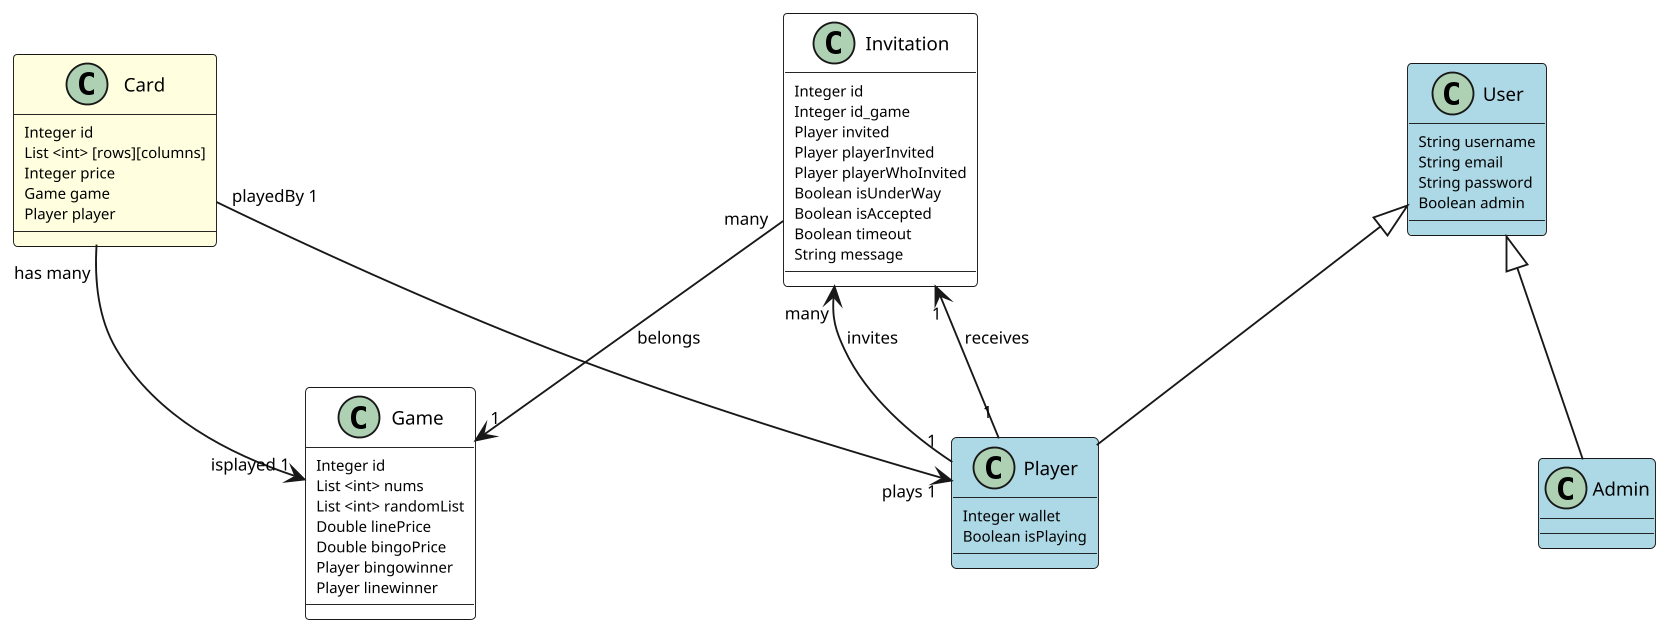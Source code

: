 @startuml
scale 800*800
skinparam dpi 200
skinparam classAttributeFontSize 8
skinparam classArrowFontSize 9
skinparam classFontSize 10
skinparam nodesep 120
skinparam ranksep 40
hide stereotype
skinparam class {
	BackgroundColor White
	BackgroundColor<<User>> LightBlue
	BackgroundColor<<Card>> LightYellow
}

class Card <<Card>> {
    Integer id
    List <int> [rows][columns]
    Integer price
    Game game
    Player player
}

class Invitation <<Invitation>> {
    Integer id
    Integer id_game
    Player invited
    Player playerInvited
    Player playerWhoInvited
    Boolean isUnderWay
    Boolean isAccepted
    Boolean timeout
    String message
}

class Game <<Game>> {
    Integer id
    List <int> nums
    List <int> randomList
    Double linePrice
    Double bingoPrice
    Player bingowinner
    Player linewinner
}
Card "has many" --> "isplayed 1" Game

class User <<User>> {
    String username
    String email
    String password
    Boolean admin

}

class Player <<User>> extends User {
    Integer wallet
    Boolean isPlaying

}
Card "playedBy 1" --> "plays 1" Player
Invitation "many" <-- "1" Player : invites
Invitation "1" <-- "1" Player : receives
Invitation "many" --> "1" Game : belongs


class Admin <<User>> extends User {

}
@enduml
